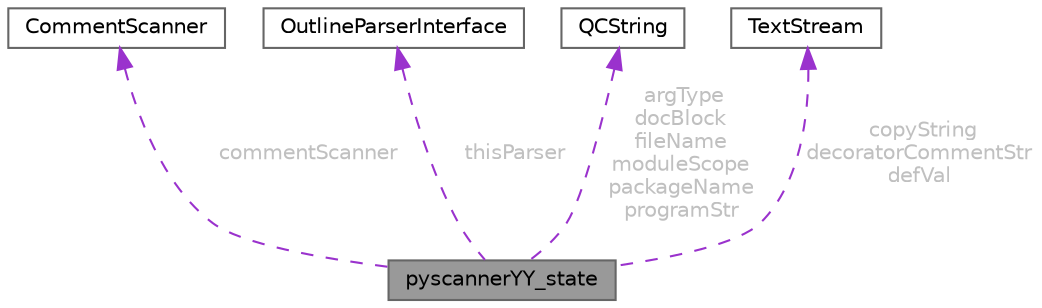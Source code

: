 digraph "pyscannerYY_state"
{
 // INTERACTIVE_SVG=YES
 // LATEX_PDF_SIZE
  bgcolor="transparent";
  edge [fontname=Helvetica,fontsize=10,labelfontname=Helvetica,labelfontsize=10];
  node [fontname=Helvetica,fontsize=10,shape=box,height=0.2,width=0.4];
  Node1 [id="Node000001",label="pyscannerYY_state",height=0.2,width=0.4,color="gray40", fillcolor="grey60", style="filled", fontcolor="black",tooltip=" "];
  Node2 -> Node1 [id="edge1_Node000001_Node000002",dir="back",color="darkorchid3",style="dashed",tooltip=" ",label=" commentScanner",fontcolor="grey" ];
  Node2 [id="Node000002",label="CommentScanner",height=0.2,width=0.4,color="gray40", fillcolor="white", style="filled",URL="$d0/d6b/class_comment_scanner.html",tooltip=" "];
  Node3 -> Node1 [id="edge2_Node000001_Node000003",dir="back",color="darkorchid3",style="dashed",tooltip=" ",label=" thisParser",fontcolor="grey" ];
  Node3 [id="Node000003",label="OutlineParserInterface",height=0.2,width=0.4,color="gray40", fillcolor="white", style="filled",URL="$d5/d79/class_outline_parser_interface.html",tooltip="Abstract interface for outline parsers."];
  Node4 -> Node1 [id="edge3_Node000001_Node000004",dir="back",color="darkorchid3",style="dashed",tooltip=" ",label=" argType\ndocBlock\nfileName\nmoduleScope\npackageName\nprogramStr",fontcolor="grey" ];
  Node4 [id="Node000004",label="QCString",height=0.2,width=0.4,color="gray40", fillcolor="white", style="filled",URL="$d9/d45/class_q_c_string.html",tooltip="This is an alternative implementation of QCString."];
  Node5 -> Node1 [id="edge4_Node000001_Node000005",dir="back",color="darkorchid3",style="dashed",tooltip=" ",label=" copyString\ndecoratorCommentStr\ndefVal",fontcolor="grey" ];
  Node5 [id="Node000005",label="TextStream",height=0.2,width=0.4,color="gray40", fillcolor="white", style="filled",URL="$d3/d30/class_text_stream.html",tooltip="Text streaming class that buffers data."];
}
